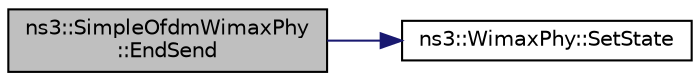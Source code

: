 digraph "ns3::SimpleOfdmWimaxPhy::EndSend"
{
  edge [fontname="Helvetica",fontsize="10",labelfontname="Helvetica",labelfontsize="10"];
  node [fontname="Helvetica",fontsize="10",shape=record];
  rankdir="LR";
  Node1 [label="ns3::SimpleOfdmWimaxPhy\l::EndSend",height=0.2,width=0.4,color="black", fillcolor="grey75", style="filled", fontcolor="black"];
  Node1 -> Node2 [color="midnightblue",fontsize="10",style="solid"];
  Node2 [label="ns3::WimaxPhy::SetState",height=0.2,width=0.4,color="black", fillcolor="white", style="filled",URL="$dc/dc8/classns3_1_1WimaxPhy.html#abb3acfe9ecda0e5a44275fdb3e4ccf5c",tooltip="set the state of the device "];
}
